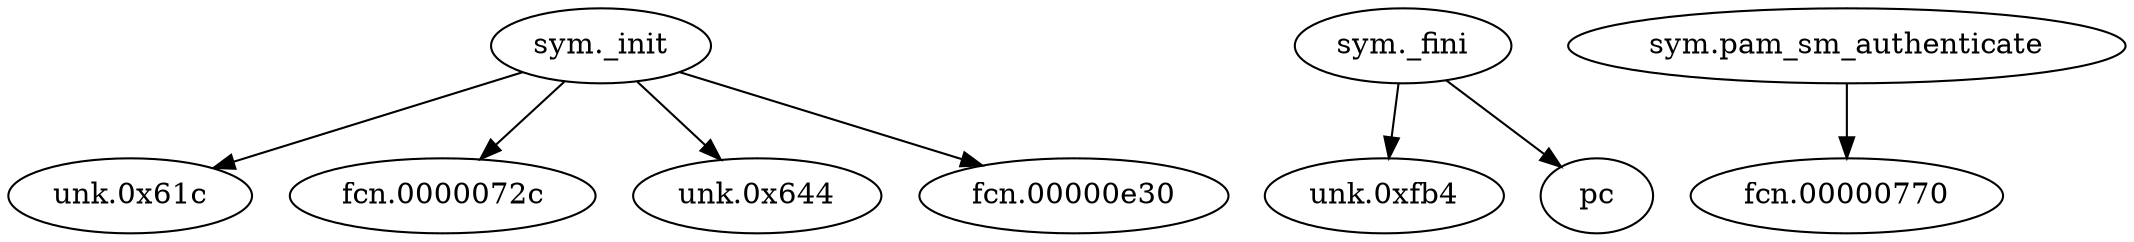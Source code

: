 digraph code {
  "0x000005f8" [label="sym._init"];
  "0x000005f8" -> "0x0000061c";
  "0x0000061c" [label="unk.0x61c"];
  "0x000005f8" -> "0x0000072c";
  "0x0000072c" [label="fcn.0000072c"];
  "0x000005f8" -> "0x00000644";
  "0x00000644" [label="unk.0x644"];
  "0x000005f8" -> "0x00000e30";
  "0x00000e30" [label="fcn.00000e30"];
  "0x00000f90" [label="sym._fini"];
  "0x00000f90" -> "0x00000fb4";
  "0x00000fb4" [label="unk.0xfb4"];
  "0x00000f90" -> "0x00000670";
  "0x00000670" [label="pc"];
  "0x00000808" [label="sym.pam_sm_authenticate"];
  "0x00000808" -> "0x00000770";
  "0x00000770" [label="fcn.00000770"];
}